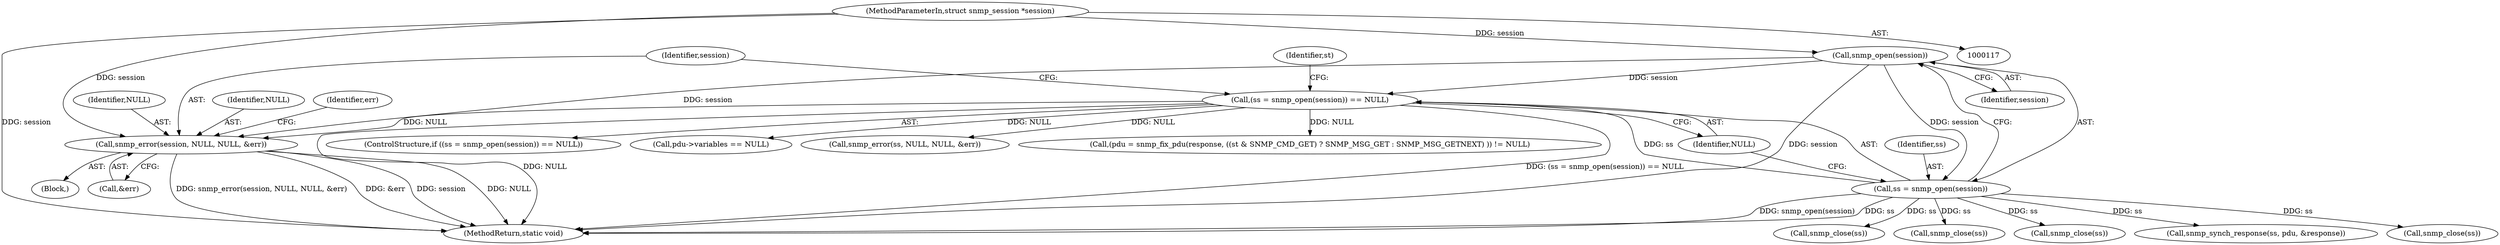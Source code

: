 digraph "0_php_cab1c3b3708eead315e033359d07049b23b147a3_5@pointer" {
"1000203" [label="(Call,snmp_error(session, NULL, NULL, &err))"];
"1000199" [label="(Call,snmp_open(session))"];
"1000120" [label="(MethodParameterIn,struct snmp_session *session)"];
"1000196" [label="(Call,(ss = snmp_open(session)) == NULL)"];
"1000197" [label="(Call,ss = snmp_open(session))"];
"1000197" [label="(Call,ss = snmp_open(session))"];
"1001156" [label="(Call,snmp_close(ss))"];
"1000195" [label="(ControlStructure,if ((ss = snmp_open(session)) == NULL))"];
"1000200" [label="(Identifier,session)"];
"1000452" [label="(Call,snmp_close(ss))"];
"1000206" [label="(Identifier,NULL)"];
"1000444" [label="(Call,pdu->variables == NULL)"];
"1000207" [label="(Call,&err)"];
"1000205" [label="(Identifier,NULL)"];
"1001158" [label="(MethodReturn,static void)"];
"1000198" [label="(Identifier,ss)"];
"1000203" [label="(Call,snmp_error(session, NULL, NULL, &err))"];
"1000210" [label="(Identifier,err)"];
"1000199" [label="(Call,snmp_open(session))"];
"1000459" [label="(Call,snmp_synch_response(ss, pdu, &response))"];
"1000202" [label="(Block,)"];
"1000417" [label="(Call,snmp_close(ss))"];
"1001132" [label="(Call,snmp_error(ss, NULL, NULL, &err))"];
"1000216" [label="(Identifier,st)"];
"1000204" [label="(Identifier,session)"];
"1000201" [label="(Identifier,NULL)"];
"1000196" [label="(Call,(ss = snmp_open(session)) == NULL)"];
"1001084" [label="(Call,(pdu = snmp_fix_pdu(response, ((st & SNMP_CMD_GET) ? SNMP_MSG_GET : SNMP_MSG_GETNEXT) )) != NULL)"];
"1000317" [label="(Call,snmp_close(ss))"];
"1000120" [label="(MethodParameterIn,struct snmp_session *session)"];
"1000203" -> "1000202"  [label="AST: "];
"1000203" -> "1000207"  [label="CFG: "];
"1000204" -> "1000203"  [label="AST: "];
"1000205" -> "1000203"  [label="AST: "];
"1000206" -> "1000203"  [label="AST: "];
"1000207" -> "1000203"  [label="AST: "];
"1000210" -> "1000203"  [label="CFG: "];
"1000203" -> "1001158"  [label="DDG: NULL"];
"1000203" -> "1001158"  [label="DDG: snmp_error(session, NULL, NULL, &err)"];
"1000203" -> "1001158"  [label="DDG: &err"];
"1000203" -> "1001158"  [label="DDG: session"];
"1000199" -> "1000203"  [label="DDG: session"];
"1000120" -> "1000203"  [label="DDG: session"];
"1000196" -> "1000203"  [label="DDG: NULL"];
"1000199" -> "1000197"  [label="AST: "];
"1000199" -> "1000200"  [label="CFG: "];
"1000200" -> "1000199"  [label="AST: "];
"1000197" -> "1000199"  [label="CFG: "];
"1000199" -> "1001158"  [label="DDG: session"];
"1000199" -> "1000196"  [label="DDG: session"];
"1000199" -> "1000197"  [label="DDG: session"];
"1000120" -> "1000199"  [label="DDG: session"];
"1000120" -> "1000117"  [label="AST: "];
"1000120" -> "1001158"  [label="DDG: session"];
"1000196" -> "1000195"  [label="AST: "];
"1000196" -> "1000201"  [label="CFG: "];
"1000197" -> "1000196"  [label="AST: "];
"1000201" -> "1000196"  [label="AST: "];
"1000204" -> "1000196"  [label="CFG: "];
"1000216" -> "1000196"  [label="CFG: "];
"1000196" -> "1001158"  [label="DDG: NULL"];
"1000196" -> "1001158"  [label="DDG: (ss = snmp_open(session)) == NULL"];
"1000197" -> "1000196"  [label="DDG: ss"];
"1000196" -> "1000444"  [label="DDG: NULL"];
"1000196" -> "1001084"  [label="DDG: NULL"];
"1000196" -> "1001132"  [label="DDG: NULL"];
"1000198" -> "1000197"  [label="AST: "];
"1000201" -> "1000197"  [label="CFG: "];
"1000197" -> "1001158"  [label="DDG: snmp_open(session)"];
"1000197" -> "1001158"  [label="DDG: ss"];
"1000197" -> "1000317"  [label="DDG: ss"];
"1000197" -> "1000417"  [label="DDG: ss"];
"1000197" -> "1000452"  [label="DDG: ss"];
"1000197" -> "1000459"  [label="DDG: ss"];
"1000197" -> "1001156"  [label="DDG: ss"];
}
